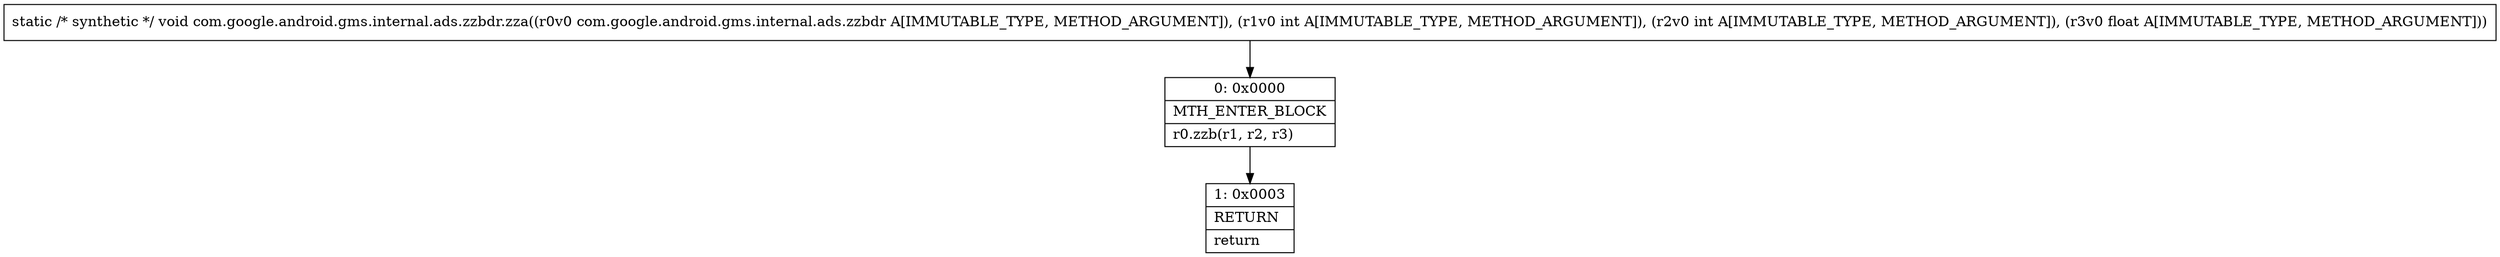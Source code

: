 digraph "CFG forcom.google.android.gms.internal.ads.zzbdr.zza(Lcom\/google\/android\/gms\/internal\/ads\/zzbdr;IIF)V" {
Node_0 [shape=record,label="{0\:\ 0x0000|MTH_ENTER_BLOCK\l|r0.zzb(r1, r2, r3)\l}"];
Node_1 [shape=record,label="{1\:\ 0x0003|RETURN\l|return\l}"];
MethodNode[shape=record,label="{static \/* synthetic *\/ void com.google.android.gms.internal.ads.zzbdr.zza((r0v0 com.google.android.gms.internal.ads.zzbdr A[IMMUTABLE_TYPE, METHOD_ARGUMENT]), (r1v0 int A[IMMUTABLE_TYPE, METHOD_ARGUMENT]), (r2v0 int A[IMMUTABLE_TYPE, METHOD_ARGUMENT]), (r3v0 float A[IMMUTABLE_TYPE, METHOD_ARGUMENT])) }"];
MethodNode -> Node_0;
Node_0 -> Node_1;
}

